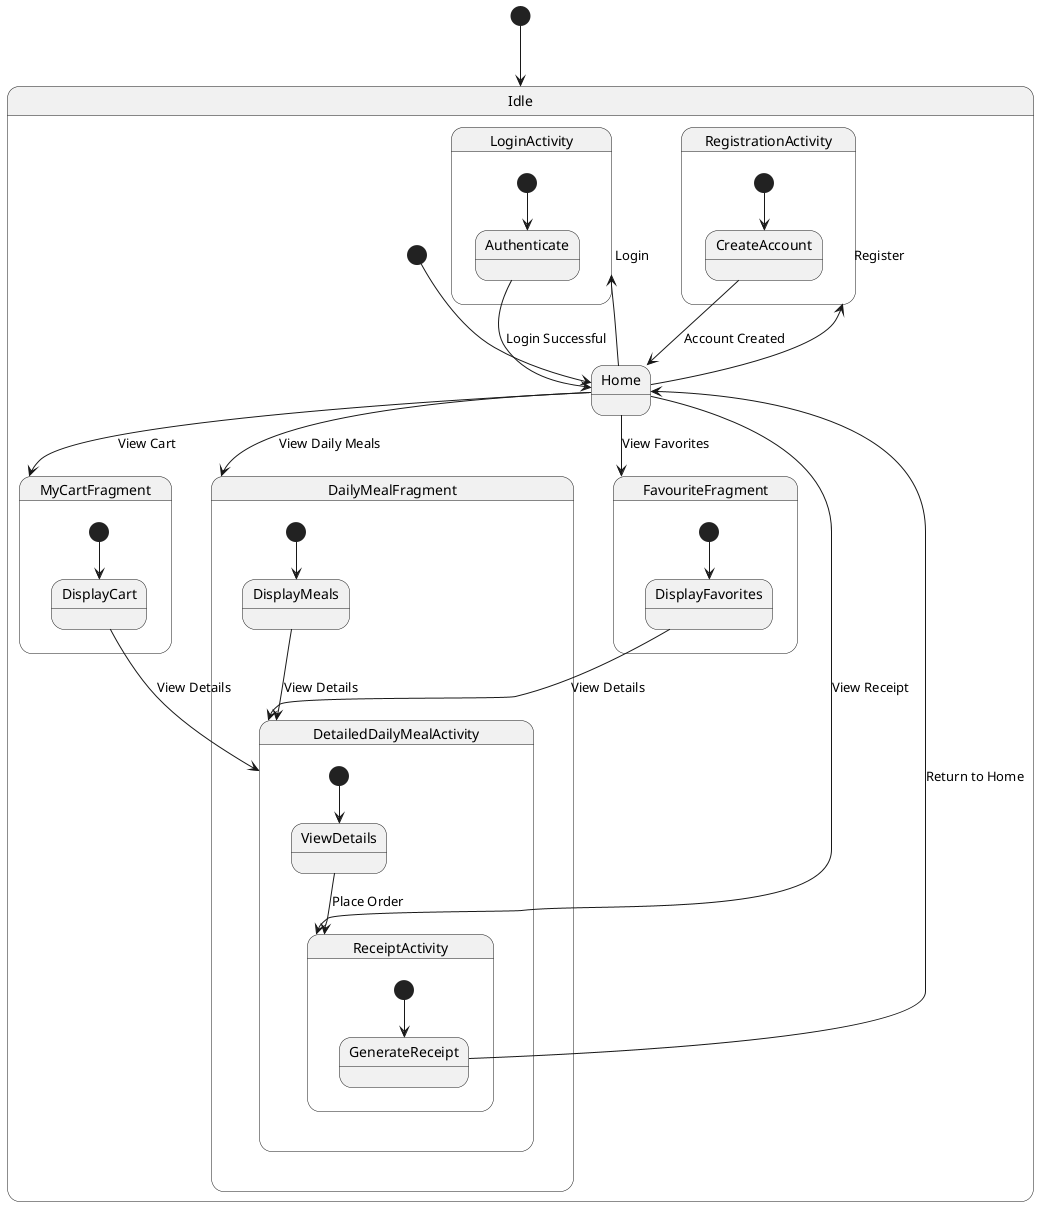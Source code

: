 @startuml
skinparam fontSize 88
[*] --> Idle

state Idle {
    [*] --> Home
    Home --> MyCartFragment: View Cart
    Home --> DailyMealFragment: View Daily Meals
    Home --> FavouriteFragment: View Favorites
    Home --> LoginActivity: Login
    Home --> RegistrationActivity: Register
}

state DailyMealFragment {
    [*] --> DisplayMeals
    DisplayMeals --> DetailedDailyMealActivity: View Details
}

state FavouriteFragment {
    [*] --> DisplayFavorites
    DisplayFavorites --> DetailedDailyMealActivity: View Details
}

state MyCartFragment {
    [*] --> DisplayCart
    DisplayCart --> DetailedDailyMealActivity: View Details
}

state LoginActivity {
    [*] --> Authenticate
    Authenticate --> Home: Login Successful
}

state RegistrationActivity {
    [*] --> CreateAccount
    CreateAccount --> Home: Account Created
}

state DetailedDailyMealActivity {
    [*] --> ViewDetails
    ViewDetails --> ReceiptActivity: Place Order
}

state ReceiptActivity {
    [*] --> GenerateReceipt
    GenerateReceipt --> Home: Return to Home
}

Home --> ReceiptActivity: View Receipt

@enduml
